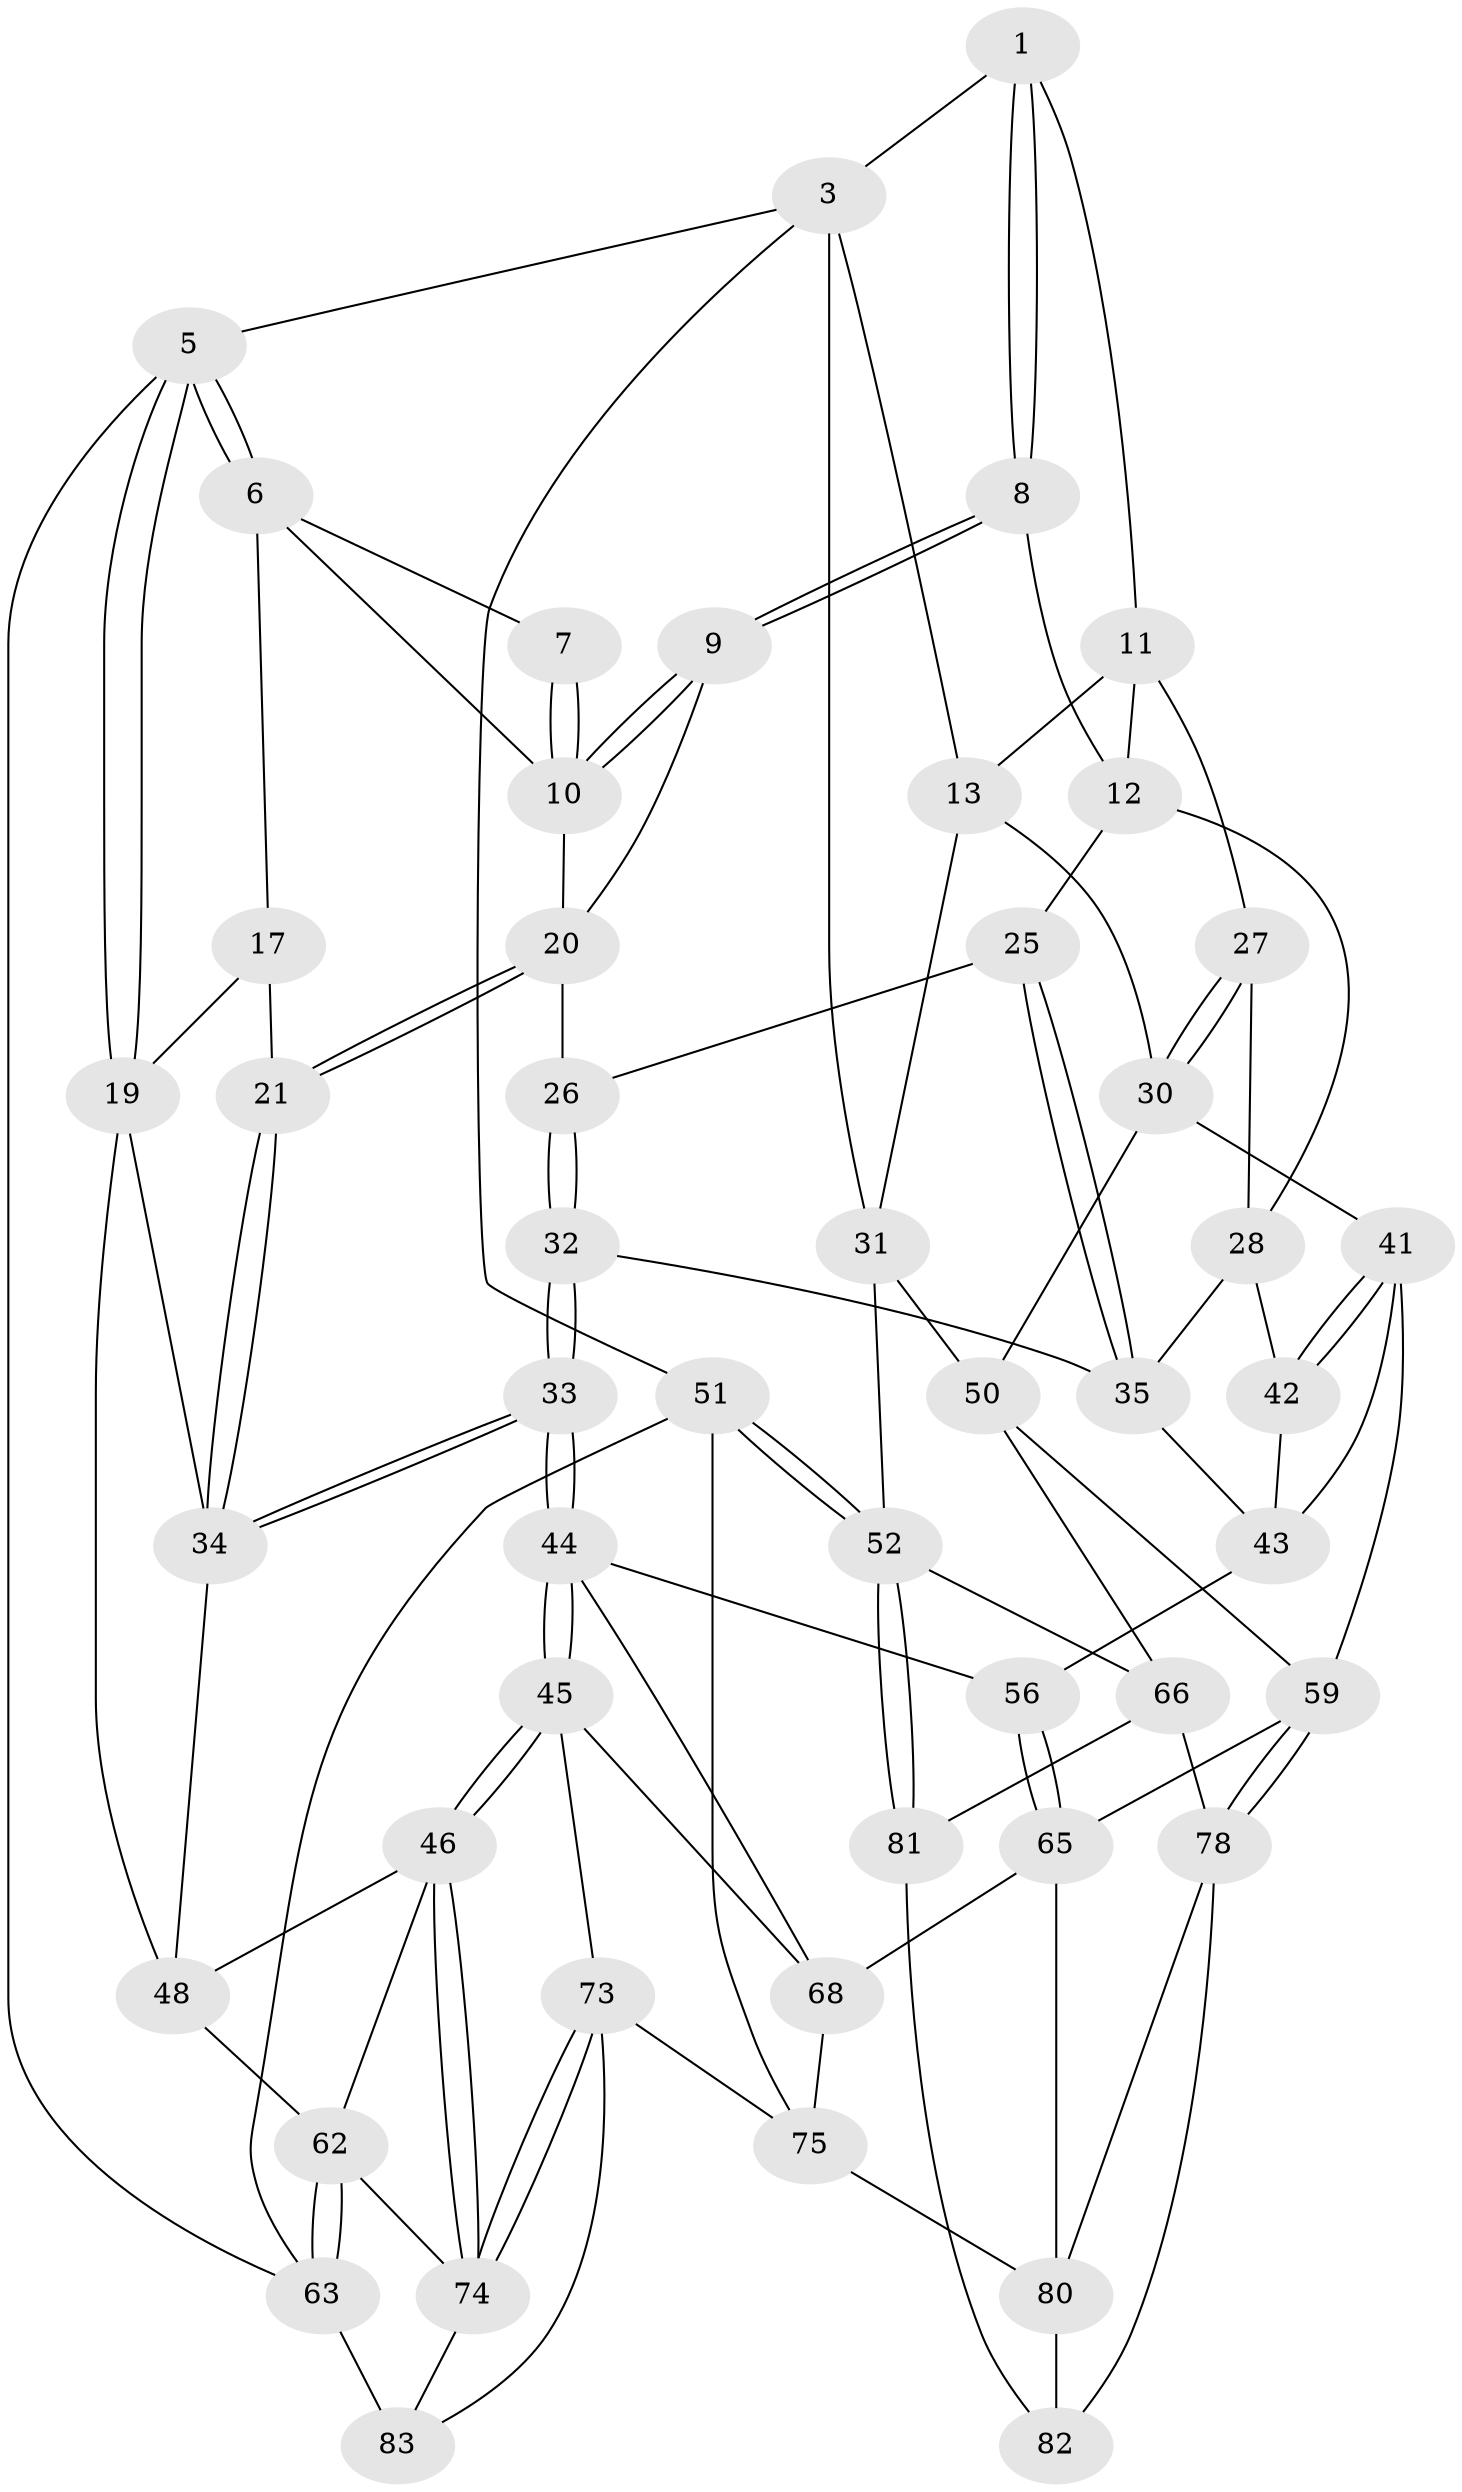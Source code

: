 // Generated by graph-tools (version 1.1) at 2025/52/02/27/25 19:52:37]
// undirected, 50 vertices, 116 edges
graph export_dot {
graph [start="1"]
  node [color=gray90,style=filled];
  1 [pos="+0.6354768366053452+0",super="+2"];
  3 [pos="+0.9343906410955845+0",super="+4"];
  5 [pos="+0+0"];
  6 [pos="+0.2592596630404422+0",super="+16"];
  7 [pos="+0.590042109568113+0"];
  8 [pos="+0.6057569906929179+0.15590592282505814"];
  9 [pos="+0.5641839290077103+0.16690103826470742"];
  10 [pos="+0.4997302444453652+0.1108831880555693",super="+15"];
  11 [pos="+0.7560099253773187+0.15121397599446876",super="+14"];
  12 [pos="+0.6109103787332424+0.1586928335030326",super="+24"];
  13 [pos="+0.8033454581807296+0.1793461716733562",super="+29"];
  17 [pos="+0.25734985038101793+0.13630984180756672",super="+18"];
  19 [pos="+0+0.06044707734972848",super="+39"];
  20 [pos="+0.38815327026781343+0.2206792109745063",super="+23"];
  21 [pos="+0.2913573120602894+0.2761321128958103",super="+22"];
  25 [pos="+0.5147755587768275+0.2821836837242993"];
  26 [pos="+0.5081008560581274+0.27979588602632716"];
  27 [pos="+0.7137004990883505+0.2581201551169207"];
  28 [pos="+0.669319346656128+0.30273642962573327",super="+37"];
  30 [pos="+0.8668581800031796+0.338589912685104",super="+40"];
  31 [pos="+1+0",super="+49"];
  32 [pos="+0.46322494476521364+0.4516011970303661"];
  33 [pos="+0.4362508934824051+0.46879925767075514"];
  34 [pos="+0.2888879727573313+0.28310775323163795",super="+38"];
  35 [pos="+0.5882464447182+0.34197108217806593",super="+36"];
  41 [pos="+0.7715309827597043+0.4168600253639387",super="+54"];
  42 [pos="+0.7204177028232437+0.3933849449944565"];
  43 [pos="+0.5701199274035076+0.44831947818604806",super="+55"];
  44 [pos="+0.4261279581812085+0.49480854125319224",super="+57"];
  45 [pos="+0.37131704664216814+0.5521462684221649",super="+69"];
  46 [pos="+0.29394827048612565+0.5914860914649942",super="+47"];
  48 [pos="+0.1772352652455594+0.5009597409334328",super="+61"];
  50 [pos="+0.9844790646546082+0.41327126973095013",super="+58"];
  51 [pos="+1+1"];
  52 [pos="+1+0.775836963584601",super="+53"];
  56 [pos="+0.6205032231744027+0.6008499244505537"];
  59 [pos="+0.8278845245608589+0.6410561710629596",super="+60"];
  62 [pos="+0+0.7222877529729438",super="+72"];
  63 [pos="+0+0.7317212618683989",super="+64"];
  65 [pos="+0.6970311860843575+0.7631325359737509",super="+70"];
  66 [pos="+0.9443544100150452+0.671841065870007",super="+67"];
  68 [pos="+0.5466165713203955+0.6609662973708161",super="+71"];
  73 [pos="+0.43350512878088177+0.979054443769678",super="+76"];
  74 [pos="+0.2923260684797739+0.6353437337643676",super="+77"];
  75 [pos="+0.5463441962920761+1",super="+86"];
  78 [pos="+0.8664048557076373+0.7944129617955813",super="+79"];
  80 [pos="+0.7530378386849891+0.8388606910211514",super="+85"];
  81 [pos="+0.9317253273294024+0.8247562784557325"];
  82 [pos="+0.9300498806377117+0.8257029127738883"];
  83 [pos="+0.1625877650775247+0.7771047914181961",super="+84"];
  1 -- 8;
  1 -- 8;
  1 -- 3;
  1 -- 11;
  3 -- 13;
  3 -- 51;
  3 -- 5;
  3 -- 31;
  5 -- 6;
  5 -- 6;
  5 -- 19;
  5 -- 19;
  5 -- 63;
  6 -- 7;
  6 -- 17;
  6 -- 10;
  7 -- 10;
  7 -- 10;
  8 -- 9;
  8 -- 9;
  8 -- 12;
  9 -- 10;
  9 -- 10;
  9 -- 20;
  10 -- 20;
  11 -- 12;
  11 -- 27;
  11 -- 13;
  12 -- 25;
  12 -- 28;
  13 -- 30;
  13 -- 31;
  17 -- 21 [weight=2];
  17 -- 19;
  19 -- 34;
  19 -- 48;
  20 -- 21;
  20 -- 21;
  20 -- 26;
  21 -- 34;
  21 -- 34;
  25 -- 26;
  25 -- 35;
  25 -- 35;
  26 -- 32;
  26 -- 32;
  27 -- 28;
  27 -- 30;
  27 -- 30;
  28 -- 42;
  28 -- 35;
  30 -- 41;
  30 -- 50;
  31 -- 50;
  31 -- 52;
  32 -- 33;
  32 -- 33;
  32 -- 35;
  33 -- 34;
  33 -- 34;
  33 -- 44;
  33 -- 44;
  34 -- 48;
  35 -- 43;
  41 -- 42;
  41 -- 42;
  41 -- 43;
  41 -- 59;
  42 -- 43;
  43 -- 56;
  44 -- 45;
  44 -- 45;
  44 -- 56;
  44 -- 68;
  45 -- 46;
  45 -- 46;
  45 -- 73;
  45 -- 68;
  46 -- 74;
  46 -- 74;
  46 -- 48;
  46 -- 62;
  48 -- 62;
  50 -- 59;
  50 -- 66;
  51 -- 52;
  51 -- 52;
  51 -- 63;
  51 -- 75;
  52 -- 81;
  52 -- 81;
  52 -- 66;
  56 -- 65;
  56 -- 65;
  59 -- 78;
  59 -- 78;
  59 -- 65;
  62 -- 63;
  62 -- 63;
  62 -- 74;
  63 -- 83 [weight=2];
  65 -- 80;
  65 -- 68;
  66 -- 81;
  66 -- 78;
  68 -- 75;
  73 -- 74;
  73 -- 74;
  73 -- 83;
  73 -- 75;
  74 -- 83;
  75 -- 80;
  78 -- 80;
  78 -- 82;
  80 -- 82;
  81 -- 82;
}
